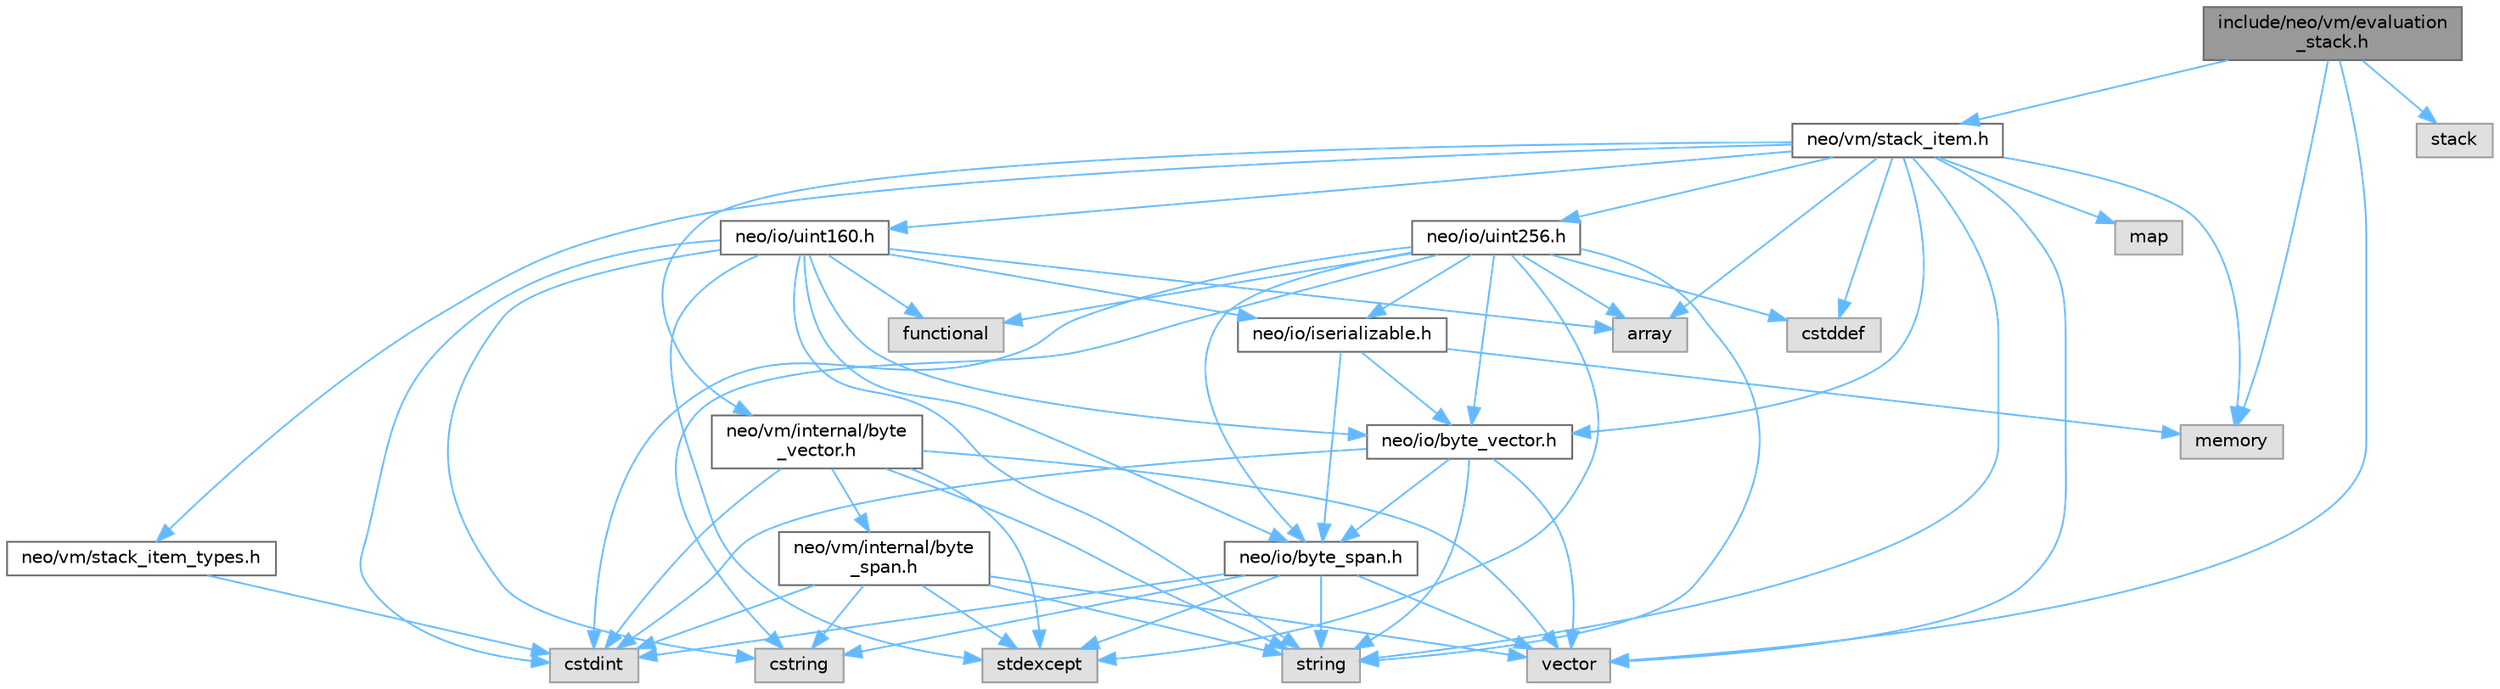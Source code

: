 digraph "include/neo/vm/evaluation_stack.h"
{
 // LATEX_PDF_SIZE
  bgcolor="transparent";
  edge [fontname=Helvetica,fontsize=10,labelfontname=Helvetica,labelfontsize=10];
  node [fontname=Helvetica,fontsize=10,shape=box,height=0.2,width=0.4];
  Node1 [id="Node000001",label="include/neo/vm/evaluation\l_stack.h",height=0.2,width=0.4,color="gray40", fillcolor="grey60", style="filled", fontcolor="black",tooltip=" "];
  Node1 -> Node2 [id="edge58_Node000001_Node000002",color="steelblue1",style="solid",tooltip=" "];
  Node2 [id="Node000002",label="neo/vm/stack_item.h",height=0.2,width=0.4,color="grey40", fillcolor="white", style="filled",URL="$stack__item_8h.html",tooltip=" "];
  Node2 -> Node3 [id="edge59_Node000002_Node000003",color="steelblue1",style="solid",tooltip=" "];
  Node3 [id="Node000003",label="neo/io/byte_vector.h",height=0.2,width=0.4,color="grey40", fillcolor="white", style="filled",URL="$io_2byte__vector_8h.html",tooltip=" "];
  Node3 -> Node4 [id="edge60_Node000003_Node000004",color="steelblue1",style="solid",tooltip=" "];
  Node4 [id="Node000004",label="neo/io/byte_span.h",height=0.2,width=0.4,color="grey40", fillcolor="white", style="filled",URL="$io_2byte__span_8h.html",tooltip=" "];
  Node4 -> Node5 [id="edge61_Node000004_Node000005",color="steelblue1",style="solid",tooltip=" "];
  Node5 [id="Node000005",label="cstdint",height=0.2,width=0.4,color="grey60", fillcolor="#E0E0E0", style="filled",tooltip=" "];
  Node4 -> Node6 [id="edge62_Node000004_Node000006",color="steelblue1",style="solid",tooltip=" "];
  Node6 [id="Node000006",label="cstring",height=0.2,width=0.4,color="grey60", fillcolor="#E0E0E0", style="filled",tooltip=" "];
  Node4 -> Node7 [id="edge63_Node000004_Node000007",color="steelblue1",style="solid",tooltip=" "];
  Node7 [id="Node000007",label="stdexcept",height=0.2,width=0.4,color="grey60", fillcolor="#E0E0E0", style="filled",tooltip=" "];
  Node4 -> Node8 [id="edge64_Node000004_Node000008",color="steelblue1",style="solid",tooltip=" "];
  Node8 [id="Node000008",label="string",height=0.2,width=0.4,color="grey60", fillcolor="#E0E0E0", style="filled",tooltip=" "];
  Node4 -> Node9 [id="edge65_Node000004_Node000009",color="steelblue1",style="solid",tooltip=" "];
  Node9 [id="Node000009",label="vector",height=0.2,width=0.4,color="grey60", fillcolor="#E0E0E0", style="filled",tooltip=" "];
  Node3 -> Node5 [id="edge66_Node000003_Node000005",color="steelblue1",style="solid",tooltip=" "];
  Node3 -> Node8 [id="edge67_Node000003_Node000008",color="steelblue1",style="solid",tooltip=" "];
  Node3 -> Node9 [id="edge68_Node000003_Node000009",color="steelblue1",style="solid",tooltip=" "];
  Node2 -> Node10 [id="edge69_Node000002_Node000010",color="steelblue1",style="solid",tooltip=" "];
  Node10 [id="Node000010",label="neo/io/uint160.h",height=0.2,width=0.4,color="grey40", fillcolor="white", style="filled",URL="$uint160_8h.html",tooltip=" "];
  Node10 -> Node4 [id="edge70_Node000010_Node000004",color="steelblue1",style="solid",tooltip=" "];
  Node10 -> Node3 [id="edge71_Node000010_Node000003",color="steelblue1",style="solid",tooltip=" "];
  Node10 -> Node11 [id="edge72_Node000010_Node000011",color="steelblue1",style="solid",tooltip=" "];
  Node11 [id="Node000011",label="neo/io/iserializable.h",height=0.2,width=0.4,color="grey40", fillcolor="white", style="filled",URL="$iserializable_8h.html",tooltip=" "];
  Node11 -> Node4 [id="edge73_Node000011_Node000004",color="steelblue1",style="solid",tooltip=" "];
  Node11 -> Node3 [id="edge74_Node000011_Node000003",color="steelblue1",style="solid",tooltip=" "];
  Node11 -> Node12 [id="edge75_Node000011_Node000012",color="steelblue1",style="solid",tooltip=" "];
  Node12 [id="Node000012",label="memory",height=0.2,width=0.4,color="grey60", fillcolor="#E0E0E0", style="filled",tooltip=" "];
  Node10 -> Node13 [id="edge76_Node000010_Node000013",color="steelblue1",style="solid",tooltip=" "];
  Node13 [id="Node000013",label="array",height=0.2,width=0.4,color="grey60", fillcolor="#E0E0E0", style="filled",tooltip=" "];
  Node10 -> Node5 [id="edge77_Node000010_Node000005",color="steelblue1",style="solid",tooltip=" "];
  Node10 -> Node6 [id="edge78_Node000010_Node000006",color="steelblue1",style="solid",tooltip=" "];
  Node10 -> Node14 [id="edge79_Node000010_Node000014",color="steelblue1",style="solid",tooltip=" "];
  Node14 [id="Node000014",label="functional",height=0.2,width=0.4,color="grey60", fillcolor="#E0E0E0", style="filled",tooltip=" "];
  Node10 -> Node7 [id="edge80_Node000010_Node000007",color="steelblue1",style="solid",tooltip=" "];
  Node10 -> Node8 [id="edge81_Node000010_Node000008",color="steelblue1",style="solid",tooltip=" "];
  Node2 -> Node15 [id="edge82_Node000002_Node000015",color="steelblue1",style="solid",tooltip=" "];
  Node15 [id="Node000015",label="neo/io/uint256.h",height=0.2,width=0.4,color="grey40", fillcolor="white", style="filled",URL="$uint256_8h.html",tooltip=" "];
  Node15 -> Node4 [id="edge83_Node000015_Node000004",color="steelblue1",style="solid",tooltip=" "];
  Node15 -> Node3 [id="edge84_Node000015_Node000003",color="steelblue1",style="solid",tooltip=" "];
  Node15 -> Node11 [id="edge85_Node000015_Node000011",color="steelblue1",style="solid",tooltip=" "];
  Node15 -> Node13 [id="edge86_Node000015_Node000013",color="steelblue1",style="solid",tooltip=" "];
  Node15 -> Node16 [id="edge87_Node000015_Node000016",color="steelblue1",style="solid",tooltip=" "];
  Node16 [id="Node000016",label="cstddef",height=0.2,width=0.4,color="grey60", fillcolor="#E0E0E0", style="filled",tooltip=" "];
  Node15 -> Node5 [id="edge88_Node000015_Node000005",color="steelblue1",style="solid",tooltip=" "];
  Node15 -> Node6 [id="edge89_Node000015_Node000006",color="steelblue1",style="solid",tooltip=" "];
  Node15 -> Node14 [id="edge90_Node000015_Node000014",color="steelblue1",style="solid",tooltip=" "];
  Node15 -> Node7 [id="edge91_Node000015_Node000007",color="steelblue1",style="solid",tooltip=" "];
  Node15 -> Node8 [id="edge92_Node000015_Node000008",color="steelblue1",style="solid",tooltip=" "];
  Node2 -> Node17 [id="edge93_Node000002_Node000017",color="steelblue1",style="solid",tooltip=" "];
  Node17 [id="Node000017",label="neo/vm/internal/byte\l_vector.h",height=0.2,width=0.4,color="grey40", fillcolor="white", style="filled",URL="$vm_2internal_2byte__vector_8h.html",tooltip=" "];
  Node17 -> Node18 [id="edge94_Node000017_Node000018",color="steelblue1",style="solid",tooltip=" "];
  Node18 [id="Node000018",label="neo/vm/internal/byte\l_span.h",height=0.2,width=0.4,color="grey40", fillcolor="white", style="filled",URL="$vm_2internal_2byte__span_8h.html",tooltip=" "];
  Node18 -> Node5 [id="edge95_Node000018_Node000005",color="steelblue1",style="solid",tooltip=" "];
  Node18 -> Node6 [id="edge96_Node000018_Node000006",color="steelblue1",style="solid",tooltip=" "];
  Node18 -> Node7 [id="edge97_Node000018_Node000007",color="steelblue1",style="solid",tooltip=" "];
  Node18 -> Node8 [id="edge98_Node000018_Node000008",color="steelblue1",style="solid",tooltip=" "];
  Node18 -> Node9 [id="edge99_Node000018_Node000009",color="steelblue1",style="solid",tooltip=" "];
  Node17 -> Node5 [id="edge100_Node000017_Node000005",color="steelblue1",style="solid",tooltip=" "];
  Node17 -> Node7 [id="edge101_Node000017_Node000007",color="steelblue1",style="solid",tooltip=" "];
  Node17 -> Node8 [id="edge102_Node000017_Node000008",color="steelblue1",style="solid",tooltip=" "];
  Node17 -> Node9 [id="edge103_Node000017_Node000009",color="steelblue1",style="solid",tooltip=" "];
  Node2 -> Node19 [id="edge104_Node000002_Node000019",color="steelblue1",style="solid",tooltip=" "];
  Node19 [id="Node000019",label="neo/vm/stack_item_types.h",height=0.2,width=0.4,color="grey40", fillcolor="white", style="filled",URL="$stack__item__types_8h.html",tooltip=" "];
  Node19 -> Node5 [id="edge105_Node000019_Node000005",color="steelblue1",style="solid",tooltip=" "];
  Node2 -> Node13 [id="edge106_Node000002_Node000013",color="steelblue1",style="solid",tooltip=" "];
  Node2 -> Node16 [id="edge107_Node000002_Node000016",color="steelblue1",style="solid",tooltip=" "];
  Node2 -> Node20 [id="edge108_Node000002_Node000020",color="steelblue1",style="solid",tooltip=" "];
  Node20 [id="Node000020",label="map",height=0.2,width=0.4,color="grey60", fillcolor="#E0E0E0", style="filled",tooltip=" "];
  Node2 -> Node12 [id="edge109_Node000002_Node000012",color="steelblue1",style="solid",tooltip=" "];
  Node2 -> Node8 [id="edge110_Node000002_Node000008",color="steelblue1",style="solid",tooltip=" "];
  Node2 -> Node9 [id="edge111_Node000002_Node000009",color="steelblue1",style="solid",tooltip=" "];
  Node1 -> Node12 [id="edge112_Node000001_Node000012",color="steelblue1",style="solid",tooltip=" "];
  Node1 -> Node21 [id="edge113_Node000001_Node000021",color="steelblue1",style="solid",tooltip=" "];
  Node21 [id="Node000021",label="stack",height=0.2,width=0.4,color="grey60", fillcolor="#E0E0E0", style="filled",tooltip=" "];
  Node1 -> Node9 [id="edge114_Node000001_Node000009",color="steelblue1",style="solid",tooltip=" "];
}
